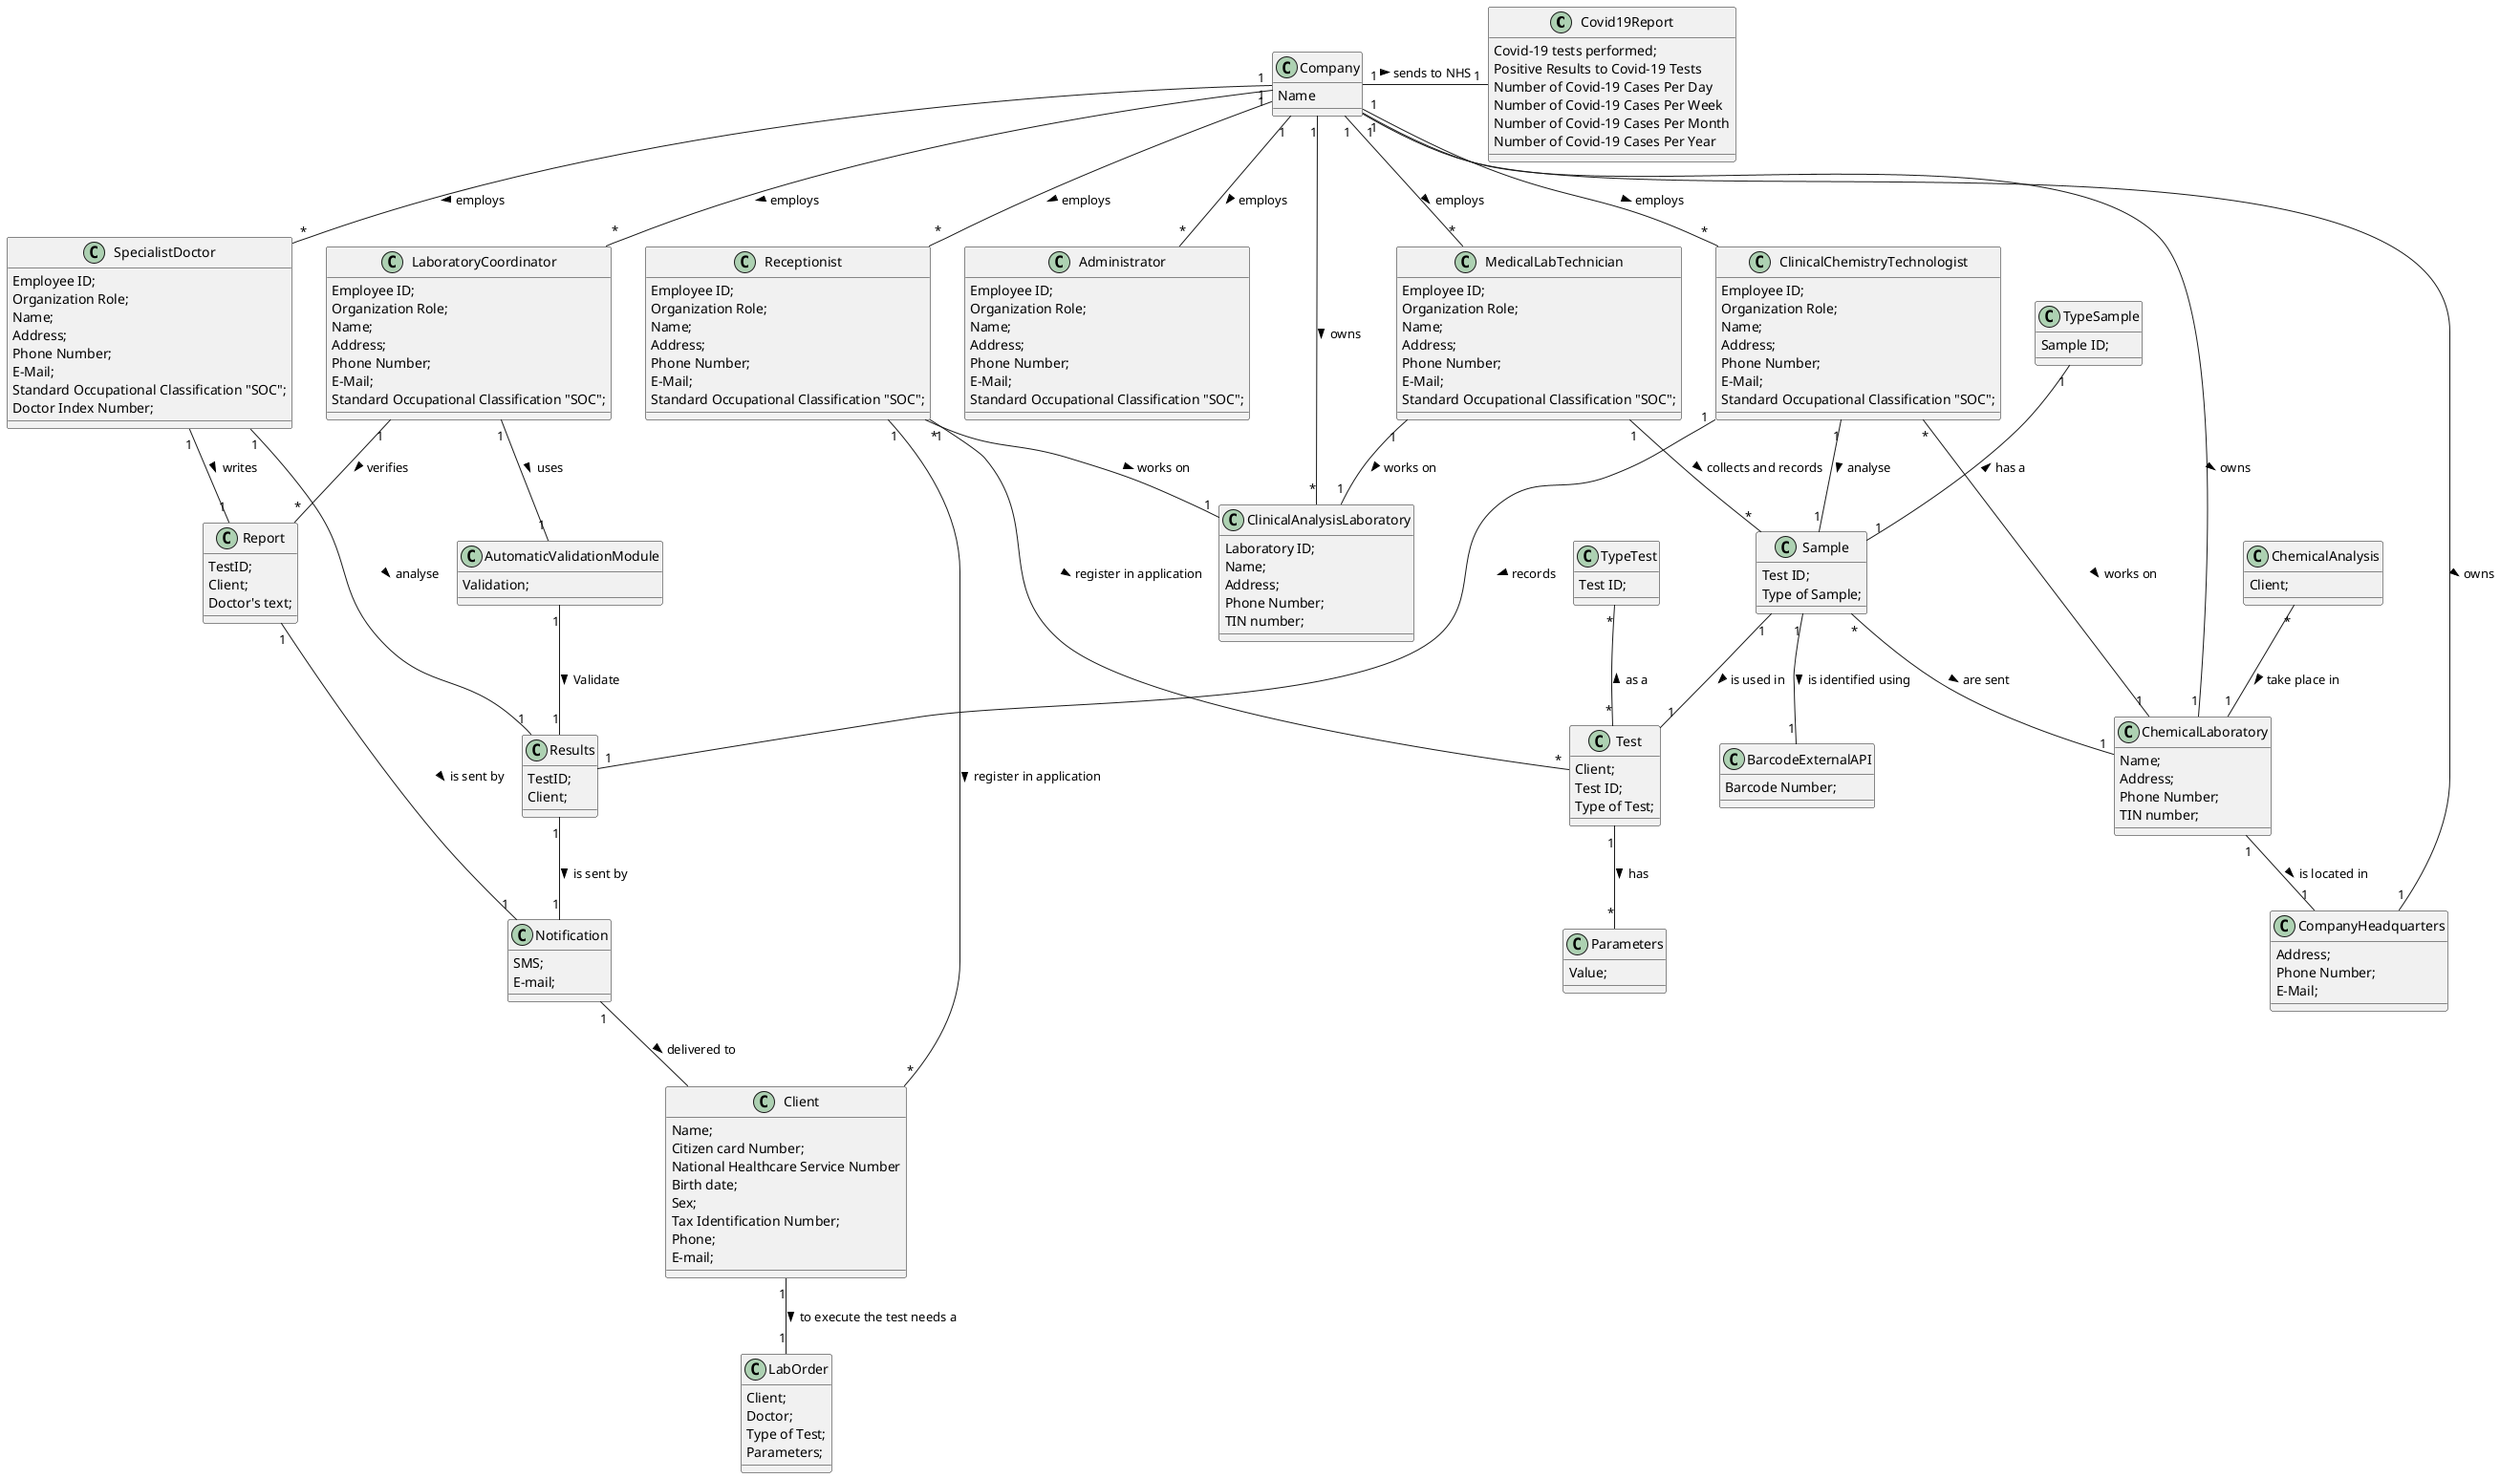 @startuml

class Covid19Report{
Covid-19 tests performed;
Positive Results to Covid-19 Tests
Number of Covid-19 Cases Per Day
Number of Covid-19 Cases Per Week
Number of Covid-19 Cases Per Month
Number of Covid-19 Cases Per Year
}

class Test{
Client;
Test ID;
Type of Test;
}

class Sample{
Test ID;
Type of Sample;
}

class TypeTest{
Test ID;
}


class Client{
Name;
Citizen card Number;
National Healthcare Service Number
Birth date;
Sex;
Tax Identification Number;
Phone;
E-mail;
}

class Receptionist{
Employee ID;
Organization Role;
Name;
Address;
Phone Number;
E-Mail;
Standard Occupational Classification "SOC";
}

class MedicalLabTechnician{
Employee ID;
Organization Role;
Name;
Address;
Phone Number;
E-Mail;
Standard Occupational Classification "SOC";
}

class SpecialistDoctor{
Employee ID;
Organization Role;
Name;
Address;
Phone Number;
E-Mail;
Standard Occupational Classification "SOC";
Doctor Index Number;
}

class Administrator{
Employee ID;
Organization Role;
Name;
Address;
Phone Number;
E-Mail;
Standard Occupational Classification "SOC";
}

class ClinicalChemistryTechnologist{
Employee ID;
Organization Role;
Name;
Address;
Phone Number;
E-Mail;
Standard Occupational Classification "SOC";
}

class LaboratoryCoordinator{
Employee ID;
Organization Role;
Name;
Address;
Phone Number;
E-Mail;
Standard Occupational Classification "SOC";
}

class ClinicalAnalysisLaboratory{
Laboratory ID;
Name;
Address;
Phone Number;
TIN number;
}

class ChemicalLaboratory{
Name;
Address;
Phone Number;
TIN number;
}

class CompanyHeadquarters{
Address;
Phone Number;
E-Mail;
}

class ChemicalAnalysis{
Client;
}


class TypeSample{
Sample ID;
}

class Company{
Name
}

class BarcodeExternalAPI{
Barcode Number;
}

class LabOrder{
Client;
Doctor;
Type of Test;
Parameters;
}

class Results{
TestID;
Client;
}

class Notification{
SMS;
E-mail;
}

class Report{
TestID;
Client;
Doctor's text;
}

class AutomaticValidationModule{
Validation;
}

class Parameters{
Value;
}

AutomaticValidationModule "1" -- "1" Results : Validate >
ChemicalAnalysis "*" -- "1" ChemicalLaboratory : take place in >
ChemicalLaboratory "1" -- "1" CompanyHeadquarters: is located in >
Client "1" -- "1" LabOrder: to execute the test needs a  >
ClinicalChemistryTechnologist "*" -- "1" ChemicalLaboratory : works on >
ClinicalChemistryTechnologist "1" -- "1" Results : records >
ClinicalChemistryTechnologist "1" -- "1" Sample : analyse >
Company "1" - "1" Covid19Report: sends to NHS >
Company "1" -- "*" Administrator: employs >
Company "1" -- "*" ClinicalAnalysisLaboratory: owns >
Company "1" -- "*" ClinicalChemistryTechnologist: employs >
Company "1" -- "*" LaboratoryCoordinator: employs >
Company "1" -- "*" MedicalLabTechnician: employs >
Company "1" -- "*" Receptionist: employs  >
Company "1" -- "*" SpecialistDoctor: employs >
Company "1" -- "1" ChemicalLaboratory: owns >
Company "1" -- "1" CompanyHeadquarters: owns >
LaboratoryCoordinator "1" -- "*" Report: verifies >
LaboratoryCoordinator "1" -- "1" AutomaticValidationModule : uses >
MedicalLabTechnician "1" -- "*" Sample: collects and records >
MedicalLabTechnician "1" -- "1" ClinicalAnalysisLaboratory : works on >
Notification "1" -- Client : delivered to >
Receptionist "*" -- "1" ClinicalAnalysisLaboratory: works on >
Receptionist "1" -- "*" Client: register in application >
Receptionist "1" -- "*" Test: register in application >
Report "1" -- "1" Notification : is sent by >
Results "1" -- "1" Notification : is sent by >
Sample "*" -- "1" ChemicalLaboratory: are sent >
Sample "1" -- "1" BarcodeExternalAPI : is identified using >
Sample "1" -- "1" Test : is used in >
SpecialistDoctor "1" -- "1" Report: writes >
SpecialistDoctor "1" -- "1" Results: analyse >
Test "1" -- "*" Parameters : has >
TypeSample "1" -- "1" Sample: has a <
TypeTest "*" -- "*" Test : as a <



@enduml